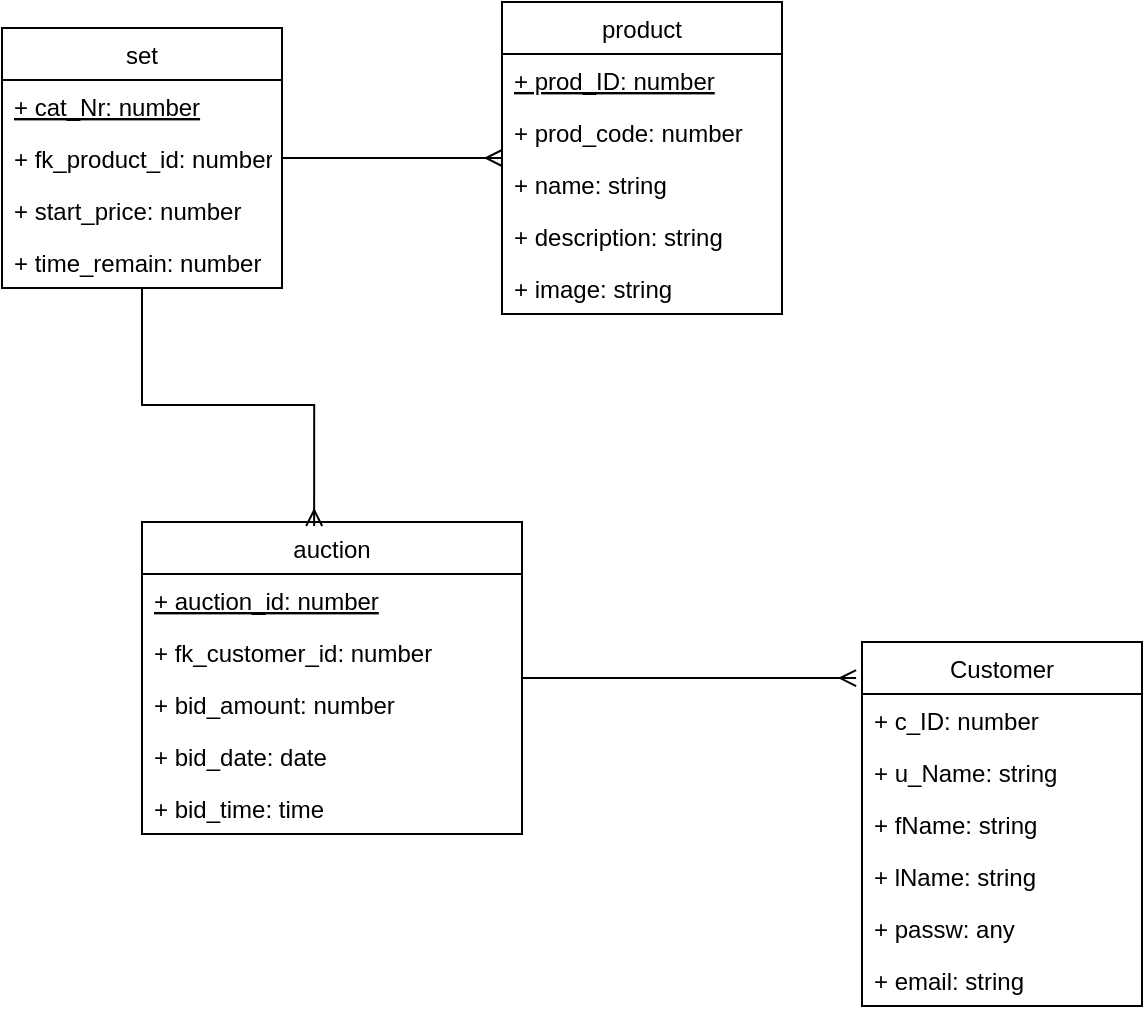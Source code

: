 <mxfile version="20.0.4" type="github" pages="5">
  <diagram id="Uc98a7W3Qt7E9h5NXm8I" name="EX3">
    <mxGraphModel dx="2062" dy="1152" grid="1" gridSize="10" guides="1" tooltips="1" connect="1" arrows="1" fold="1" page="1" pageScale="1" pageWidth="1169" pageHeight="827" math="0" shadow="0">
      <root>
        <mxCell id="0" />
        <mxCell id="1" parent="0" />
        <mxCell id="_niMRlumrysNtKm56VO0-18" value="" style="edgeStyle=orthogonalEdgeStyle;rounded=0;orthogonalLoop=1;jettySize=auto;html=1;endArrow=ERmany;endFill=0;" parent="1" source="_niMRlumrysNtKm56VO0-1" target="_niMRlumrysNtKm56VO0-13" edge="1">
          <mxGeometry relative="1" as="geometry" />
        </mxCell>
        <mxCell id="_niMRlumrysNtKm56VO0-33" value="" style="edgeStyle=orthogonalEdgeStyle;rounded=0;orthogonalLoop=1;jettySize=auto;html=1;endArrow=ERmany;endFill=0;entryX=0.453;entryY=0.013;entryDx=0;entryDy=0;entryPerimeter=0;" parent="1" source="_niMRlumrysNtKm56VO0-1" target="_niMRlumrysNtKm56VO0-27" edge="1">
          <mxGeometry relative="1" as="geometry" />
        </mxCell>
        <mxCell id="_niMRlumrysNtKm56VO0-1" value="set" style="swimlane;fontStyle=0;childLayout=stackLayout;horizontal=1;startSize=26;fillColor=none;horizontalStack=0;resizeParent=1;resizeParentMax=0;resizeLast=0;collapsible=1;marginBottom=0;" parent="1" vertex="1">
          <mxGeometry x="120" y="63" width="140" height="130" as="geometry" />
        </mxCell>
        <mxCell id="_niMRlumrysNtKm56VO0-2" value="+ cat_Nr: number" style="text;strokeColor=none;fillColor=none;align=left;verticalAlign=top;spacingLeft=4;spacingRight=4;overflow=hidden;rotatable=0;points=[[0,0.5],[1,0.5]];portConstraint=eastwest;fontStyle=4" parent="_niMRlumrysNtKm56VO0-1" vertex="1">
          <mxGeometry y="26" width="140" height="26" as="geometry" />
        </mxCell>
        <mxCell id="_niMRlumrysNtKm56VO0-10" value="+ fk_product_id: number" style="text;strokeColor=none;fillColor=none;align=left;verticalAlign=top;spacingLeft=4;spacingRight=4;overflow=hidden;rotatable=0;points=[[0,0.5],[1,0.5]];portConstraint=eastwest;fontStyle=0" parent="_niMRlumrysNtKm56VO0-1" vertex="1">
          <mxGeometry y="52" width="140" height="26" as="geometry" />
        </mxCell>
        <mxCell id="_niMRlumrysNtKm56VO0-3" value="+ start_price: number" style="text;strokeColor=none;fillColor=none;align=left;verticalAlign=top;spacingLeft=4;spacingRight=4;overflow=hidden;rotatable=0;points=[[0,0.5],[1,0.5]];portConstraint=eastwest;" parent="_niMRlumrysNtKm56VO0-1" vertex="1">
          <mxGeometry y="78" width="140" height="26" as="geometry" />
        </mxCell>
        <mxCell id="_niMRlumrysNtKm56VO0-4" value="+ time_remain: number" style="text;strokeColor=none;fillColor=none;align=left;verticalAlign=top;spacingLeft=4;spacingRight=4;overflow=hidden;rotatable=0;points=[[0,0.5],[1,0.5]];portConstraint=eastwest;" parent="_niMRlumrysNtKm56VO0-1" vertex="1">
          <mxGeometry y="104" width="140" height="26" as="geometry" />
        </mxCell>
        <mxCell id="_niMRlumrysNtKm56VO0-13" value="product" style="swimlane;fontStyle=0;childLayout=stackLayout;horizontal=1;startSize=26;fillColor=none;horizontalStack=0;resizeParent=1;resizeParentMax=0;resizeLast=0;collapsible=1;marginBottom=0;strokeColor=rgb(0, 0, 0);fontColor=rgb(0, 0, 0);" parent="1" vertex="1">
          <mxGeometry x="370" y="50" width="140" height="156" as="geometry" />
        </mxCell>
        <mxCell id="_niMRlumrysNtKm56VO0-14" value="+ prod_ID: number" style="text;strokeColor=none;fillColor=none;align=left;verticalAlign=top;spacingLeft=4;spacingRight=4;overflow=hidden;rotatable=0;points=[[0,0.5],[1,0.5]];portConstraint=eastwest;fontStyle=4" parent="_niMRlumrysNtKm56VO0-13" vertex="1">
          <mxGeometry y="26" width="140" height="26" as="geometry" />
        </mxCell>
        <mxCell id="_niMRlumrysNtKm56VO0-15" value="+ prod_code: number" style="text;strokeColor=none;fillColor=none;align=left;verticalAlign=top;spacingLeft=4;spacingRight=4;overflow=hidden;rotatable=0;points=[[0,0.5],[1,0.5]];portConstraint=eastwest;fontStyle=0" parent="_niMRlumrysNtKm56VO0-13" vertex="1">
          <mxGeometry y="52" width="140" height="26" as="geometry" />
        </mxCell>
        <mxCell id="_niMRlumrysNtKm56VO0-16" value="+ name: string" style="text;strokeColor=none;fillColor=none;align=left;verticalAlign=top;spacingLeft=4;spacingRight=4;overflow=hidden;rotatable=0;points=[[0,0.5],[1,0.5]];portConstraint=eastwest;" parent="_niMRlumrysNtKm56VO0-13" vertex="1">
          <mxGeometry y="78" width="140" height="26" as="geometry" />
        </mxCell>
        <mxCell id="_niMRlumrysNtKm56VO0-17" value="+ description: string" style="text;strokeColor=none;fillColor=none;align=left;verticalAlign=top;spacingLeft=4;spacingRight=4;overflow=hidden;rotatable=0;points=[[0,0.5],[1,0.5]];portConstraint=eastwest;" parent="_niMRlumrysNtKm56VO0-13" vertex="1">
          <mxGeometry y="104" width="140" height="26" as="geometry" />
        </mxCell>
        <mxCell id="_niMRlumrysNtKm56VO0-19" value="+ image: string" style="text;strokeColor=none;fillColor=none;align=left;verticalAlign=top;spacingLeft=4;spacingRight=4;overflow=hidden;rotatable=0;points=[[0,0.5],[1,0.5]];portConstraint=eastwest;" parent="_niMRlumrysNtKm56VO0-13" vertex="1">
          <mxGeometry y="130" width="140" height="26" as="geometry" />
        </mxCell>
        <mxCell id="_niMRlumrysNtKm56VO0-20" value="Customer" style="swimlane;fontStyle=0;childLayout=stackLayout;horizontal=1;startSize=26;fillColor=none;horizontalStack=0;resizeParent=1;resizeParentMax=0;resizeLast=0;collapsible=1;marginBottom=0;" parent="1" vertex="1">
          <mxGeometry x="550" y="370" width="140" height="182" as="geometry" />
        </mxCell>
        <mxCell id="_niMRlumrysNtKm56VO0-21" value="+ c_ID: number" style="text;strokeColor=none;fillColor=none;align=left;verticalAlign=top;spacingLeft=4;spacingRight=4;overflow=hidden;rotatable=0;points=[[0,0.5],[1,0.5]];portConstraint=eastwest;" parent="_niMRlumrysNtKm56VO0-20" vertex="1">
          <mxGeometry y="26" width="140" height="26" as="geometry" />
        </mxCell>
        <mxCell id="_niMRlumrysNtKm56VO0-22" value="+ u_Name: string" style="text;strokeColor=none;fillColor=none;align=left;verticalAlign=top;spacingLeft=4;spacingRight=4;overflow=hidden;rotatable=0;points=[[0,0.5],[1,0.5]];portConstraint=eastwest;" parent="_niMRlumrysNtKm56VO0-20" vertex="1">
          <mxGeometry y="52" width="140" height="26" as="geometry" />
        </mxCell>
        <mxCell id="_niMRlumrysNtKm56VO0-23" value="+ fName: string" style="text;strokeColor=none;fillColor=none;align=left;verticalAlign=top;spacingLeft=4;spacingRight=4;overflow=hidden;rotatable=0;points=[[0,0.5],[1,0.5]];portConstraint=eastwest;" parent="_niMRlumrysNtKm56VO0-20" vertex="1">
          <mxGeometry y="78" width="140" height="26" as="geometry" />
        </mxCell>
        <mxCell id="_niMRlumrysNtKm56VO0-24" value="+ lName: string" style="text;strokeColor=none;fillColor=none;align=left;verticalAlign=top;spacingLeft=4;spacingRight=4;overflow=hidden;rotatable=0;points=[[0,0.5],[1,0.5]];portConstraint=eastwest;" parent="_niMRlumrysNtKm56VO0-20" vertex="1">
          <mxGeometry y="104" width="140" height="26" as="geometry" />
        </mxCell>
        <mxCell id="_niMRlumrysNtKm56VO0-25" value="+ passw: any" style="text;strokeColor=none;fillColor=none;align=left;verticalAlign=top;spacingLeft=4;spacingRight=4;overflow=hidden;rotatable=0;points=[[0,0.5],[1,0.5]];portConstraint=eastwest;" parent="_niMRlumrysNtKm56VO0-20" vertex="1">
          <mxGeometry y="130" width="140" height="26" as="geometry" />
        </mxCell>
        <mxCell id="_niMRlumrysNtKm56VO0-26" value="+ email: string" style="text;strokeColor=none;fillColor=none;align=left;verticalAlign=top;spacingLeft=4;spacingRight=4;overflow=hidden;rotatable=0;points=[[0,0.5],[1,0.5]];portConstraint=eastwest;" parent="_niMRlumrysNtKm56VO0-20" vertex="1">
          <mxGeometry y="156" width="140" height="26" as="geometry" />
        </mxCell>
        <mxCell id="_niMRlumrysNtKm56VO0-34" value="" style="edgeStyle=orthogonalEdgeStyle;rounded=0;orthogonalLoop=1;jettySize=auto;html=1;endArrow=ERmany;endFill=0;entryX=-0.021;entryY=0.099;entryDx=0;entryDy=0;entryPerimeter=0;startArrow=none;startFill=0;" parent="1" source="_niMRlumrysNtKm56VO0-27" target="_niMRlumrysNtKm56VO0-20" edge="1">
          <mxGeometry relative="1" as="geometry" />
        </mxCell>
        <mxCell id="_niMRlumrysNtKm56VO0-27" value="auction" style="swimlane;fontStyle=0;childLayout=stackLayout;horizontal=1;startSize=26;fillColor=none;horizontalStack=0;resizeParent=1;resizeParentMax=0;resizeLast=0;collapsible=1;marginBottom=0;" parent="1" vertex="1">
          <mxGeometry x="190" y="310" width="190" height="156" as="geometry" />
        </mxCell>
        <mxCell id="_niMRlumrysNtKm56VO0-28" value="+ auction_id: number" style="text;strokeColor=none;fillColor=none;align=left;verticalAlign=top;spacingLeft=4;spacingRight=4;overflow=hidden;rotatable=0;points=[[0,0.5],[1,0.5]];portConstraint=eastwest;fontStyle=4" parent="_niMRlumrysNtKm56VO0-27" vertex="1">
          <mxGeometry y="26" width="190" height="26" as="geometry" />
        </mxCell>
        <mxCell id="_niMRlumrysNtKm56VO0-29" value="+ fk_customer_id: number" style="text;strokeColor=none;fillColor=none;align=left;verticalAlign=top;spacingLeft=4;spacingRight=4;overflow=hidden;rotatable=0;points=[[0,0.5],[1,0.5]];portConstraint=eastwest;" parent="_niMRlumrysNtKm56VO0-27" vertex="1">
          <mxGeometry y="52" width="190" height="26" as="geometry" />
        </mxCell>
        <mxCell id="_niMRlumrysNtKm56VO0-30" value="+ bid_amount: number" style="text;strokeColor=none;fillColor=none;align=left;verticalAlign=top;spacingLeft=4;spacingRight=4;overflow=hidden;rotatable=0;points=[[0,0.5],[1,0.5]];portConstraint=eastwest;" parent="_niMRlumrysNtKm56VO0-27" vertex="1">
          <mxGeometry y="78" width="190" height="26" as="geometry" />
        </mxCell>
        <mxCell id="_niMRlumrysNtKm56VO0-31" value="+ bid_date: date" style="text;strokeColor=none;fillColor=none;align=left;verticalAlign=top;spacingLeft=4;spacingRight=4;overflow=hidden;rotatable=0;points=[[0,0.5],[1,0.5]];portConstraint=eastwest;" parent="_niMRlumrysNtKm56VO0-27" vertex="1">
          <mxGeometry y="104" width="190" height="26" as="geometry" />
        </mxCell>
        <mxCell id="_niMRlumrysNtKm56VO0-32" value="+ bid_time: time" style="text;strokeColor=none;fillColor=none;align=left;verticalAlign=top;spacingLeft=4;spacingRight=4;overflow=hidden;rotatable=0;points=[[0,0.5],[1,0.5]];portConstraint=eastwest;" parent="_niMRlumrysNtKm56VO0-27" vertex="1">
          <mxGeometry y="130" width="190" height="26" as="geometry" />
        </mxCell>
      </root>
    </mxGraphModel>
  </diagram>
  <diagram id="Q_-LF2tFXpgodmzrMaQw" name="EX4">
    <mxGraphModel dx="2062" dy="1152" grid="1" gridSize="10" guides="1" tooltips="1" connect="1" arrows="1" fold="1" page="1" pageScale="1" pageWidth="1169" pageHeight="827" math="0" shadow="0">
      <root>
        <mxCell id="0" />
        <mxCell id="1" parent="0" />
        <mxCell id="OZX8set-cJApKoxIqD9H-13" value="" style="edgeStyle=orthogonalEdgeStyle;rounded=0;orthogonalLoop=1;jettySize=auto;html=1;startArrow=none;startFill=0;endArrow=none;endFill=0;" parent="1" source="OZX8set-cJApKoxIqD9H-1" target="OZX8set-cJApKoxIqD9H-7" edge="1">
          <mxGeometry relative="1" as="geometry">
            <Array as="points">
              <mxPoint x="820" y="228" />
              <mxPoint x="820" y="228" />
            </Array>
          </mxGeometry>
        </mxCell>
        <mxCell id="OZX8set-cJApKoxIqD9H-20" value="" style="edgeStyle=orthogonalEdgeStyle;rounded=0;orthogonalLoop=1;jettySize=auto;html=1;startArrow=none;startFill=0;endArrow=ERmany;endFill=0;entryX=0.5;entryY=0;entryDx=0;entryDy=0;" parent="1" source="OZX8set-cJApKoxIqD9H-1" target="OZX8set-cJApKoxIqD9H-14" edge="1">
          <mxGeometry relative="1" as="geometry">
            <Array as="points">
              <mxPoint x="590" y="590" />
              <mxPoint x="590" y="590" />
            </Array>
          </mxGeometry>
        </mxCell>
        <mxCell id="OZX8set-cJApKoxIqD9H-1" value="route" style="swimlane;fontStyle=0;childLayout=stackLayout;horizontal=1;startSize=26;fillColor=none;horizontalStack=0;resizeParent=1;resizeParentMax=0;resizeLast=0;collapsible=1;marginBottom=0;" parent="1" vertex="1">
          <mxGeometry x="560" y="150" width="240" height="182" as="geometry" />
        </mxCell>
        <mxCell id="OZX8set-cJApKoxIqD9H-2" value="+ route_code: number" style="text;strokeColor=none;fillColor=none;align=left;verticalAlign=top;spacingLeft=4;spacingRight=4;overflow=hidden;rotatable=0;points=[[0,0.5],[1,0.5]];portConstraint=eastwest;fontStyle=4" parent="OZX8set-cJApKoxIqD9H-1" vertex="1">
          <mxGeometry y="26" width="240" height="26" as="geometry" />
        </mxCell>
        <mxCell id="OZX8set-cJApKoxIqD9H-6" value="+ fk_bus_Nr: number" style="text;strokeColor=none;fillColor=none;align=left;verticalAlign=top;spacingLeft=4;spacingRight=4;overflow=hidden;rotatable=0;points=[[0,0.5],[1,0.5]];portConstraint=eastwest;fontStyle=0" parent="OZX8set-cJApKoxIqD9H-1" vertex="1">
          <mxGeometry y="52" width="240" height="26" as="geometry" />
        </mxCell>
        <mxCell id="OZX8set-cJApKoxIqD9H-18" value="+ fk_city_ID: number" style="text;strokeColor=none;fillColor=none;align=left;verticalAlign=top;spacingLeft=4;spacingRight=4;overflow=hidden;rotatable=0;points=[[0,0.5],[1,0.5]];portConstraint=eastwest;fontStyle=0" parent="OZX8set-cJApKoxIqD9H-1" vertex="1">
          <mxGeometry y="78" width="240" height="26" as="geometry" />
        </mxCell>
        <mxCell id="OZX8set-cJApKoxIqD9H-3" value="+ total_distance_km: number" style="text;strokeColor=none;fillColor=none;align=left;verticalAlign=top;spacingLeft=4;spacingRight=4;overflow=hidden;rotatable=0;points=[[0,0.5],[1,0.5]];portConstraint=eastwest;" parent="OZX8set-cJApKoxIqD9H-1" vertex="1">
          <mxGeometry y="104" width="240" height="26" as="geometry" />
        </mxCell>
        <mxCell id="OZX8set-cJApKoxIqD9H-4" value="+ route_source: string" style="text;strokeColor=none;fillColor=none;align=left;verticalAlign=top;spacingLeft=4;spacingRight=4;overflow=hidden;rotatable=0;points=[[0,0.5],[1,0.5]];portConstraint=eastwest;" parent="OZX8set-cJApKoxIqD9H-1" vertex="1">
          <mxGeometry y="130" width="240" height="26" as="geometry" />
        </mxCell>
        <mxCell id="OZX8set-cJApKoxIqD9H-5" value="+ route_destination: string" style="text;strokeColor=none;fillColor=none;align=left;verticalAlign=top;spacingLeft=4;spacingRight=4;overflow=hidden;rotatable=0;points=[[0,0.5],[1,0.5]];portConstraint=eastwest;" parent="OZX8set-cJApKoxIqD9H-1" vertex="1">
          <mxGeometry y="156" width="240" height="26" as="geometry" />
        </mxCell>
        <mxCell id="OZX8set-cJApKoxIqD9H-7" value="bus" style="swimlane;fontStyle=0;childLayout=stackLayout;horizontal=1;startSize=26;fillColor=none;horizontalStack=0;resizeParent=1;resizeParentMax=0;resizeLast=0;collapsible=1;marginBottom=0;strokeColor=rgb(0, 0, 0);fontColor=rgb(0, 0, 0);" parent="1" vertex="1">
          <mxGeometry x="880" y="150" width="240" height="156" as="geometry" />
        </mxCell>
        <mxCell id="OZX8set-cJApKoxIqD9H-8" value="+ bus_license_Nr: number" style="text;strokeColor=none;fillColor=none;align=left;verticalAlign=top;spacingLeft=4;spacingRight=4;overflow=hidden;rotatable=0;points=[[0,0.5],[1,0.5]];portConstraint=eastwest;fontStyle=4" parent="OZX8set-cJApKoxIqD9H-7" vertex="1">
          <mxGeometry y="26" width="240" height="26" as="geometry" />
        </mxCell>
        <mxCell id="OZX8set-cJApKoxIqD9H-9" value="+ model: string" style="text;strokeColor=none;fillColor=none;align=left;verticalAlign=top;spacingLeft=4;spacingRight=4;overflow=hidden;rotatable=0;points=[[0,0.5],[1,0.5]];portConstraint=eastwest;fontStyle=0" parent="OZX8set-cJApKoxIqD9H-7" vertex="1">
          <mxGeometry y="52" width="240" height="26" as="geometry" />
        </mxCell>
        <mxCell id="OZX8set-cJApKoxIqD9H-10" value="+ capacity: number" style="text;strokeColor=none;fillColor=none;align=left;verticalAlign=top;spacingLeft=4;spacingRight=4;overflow=hidden;rotatable=0;points=[[0,0.5],[1,0.5]];portConstraint=eastwest;" parent="OZX8set-cJApKoxIqD9H-7" vertex="1">
          <mxGeometry y="78" width="240" height="26" as="geometry" />
        </mxCell>
        <mxCell id="OZX8set-cJApKoxIqD9H-11" value="+ driver_fName: string" style="text;strokeColor=none;fillColor=none;align=left;verticalAlign=top;spacingLeft=4;spacingRight=4;overflow=hidden;rotatable=0;points=[[0,0.5],[1,0.5]];portConstraint=eastwest;" parent="OZX8set-cJApKoxIqD9H-7" vertex="1">
          <mxGeometry y="104" width="240" height="26" as="geometry" />
        </mxCell>
        <mxCell id="OZX8set-cJApKoxIqD9H-12" value="+ driver_lName: string" style="text;strokeColor=none;fillColor=none;align=left;verticalAlign=top;spacingLeft=4;spacingRight=4;overflow=hidden;rotatable=0;points=[[0,0.5],[1,0.5]];portConstraint=eastwest;" parent="OZX8set-cJApKoxIqD9H-7" vertex="1">
          <mxGeometry y="130" width="240" height="26" as="geometry" />
        </mxCell>
        <mxCell id="OZX8set-cJApKoxIqD9H-29" value="" style="edgeStyle=orthogonalEdgeStyle;rounded=0;orthogonalLoop=1;jettySize=auto;html=1;startArrow=ERmany;startFill=0;endArrow=none;endFill=0;" parent="1" source="OZX8set-cJApKoxIqD9H-14" target="OZX8set-cJApKoxIqD9H-24" edge="1">
          <mxGeometry relative="1" as="geometry">
            <Array as="points">
              <mxPoint x="350" y="655" />
              <mxPoint x="350" y="655" />
            </Array>
          </mxGeometry>
        </mxCell>
        <mxCell id="OZX8set-cJApKoxIqD9H-14" value="city" style="swimlane;fontStyle=0;childLayout=stackLayout;horizontal=1;startSize=26;fillColor=none;horizontalStack=0;resizeParent=1;resizeParentMax=0;resizeLast=0;collapsible=1;marginBottom=0;" parent="1" vertex="1">
          <mxGeometry x="470" y="640" width="240" height="130" as="geometry" />
        </mxCell>
        <mxCell id="OZX8set-cJApKoxIqD9H-15" value="+ city_ID: Number" style="text;strokeColor=none;fillColor=none;align=left;verticalAlign=top;spacingLeft=4;spacingRight=4;overflow=hidden;rotatable=0;points=[[0,0.5],[1,0.5]];portConstraint=eastwest;fontStyle=4" parent="OZX8set-cJApKoxIqD9H-14" vertex="1">
          <mxGeometry y="26" width="240" height="26" as="geometry" />
        </mxCell>
        <mxCell id="OZX8set-cJApKoxIqD9H-16" value="+ city_Name: string" style="text;strokeColor=none;fillColor=none;align=left;verticalAlign=top;spacingLeft=4;spacingRight=4;overflow=hidden;rotatable=0;points=[[0,0.5],[1,0.5]];portConstraint=eastwest;" parent="OZX8set-cJApKoxIqD9H-14" vertex="1">
          <mxGeometry y="52" width="240" height="26" as="geometry" />
        </mxCell>
        <mxCell id="OZX8set-cJApKoxIqD9H-17" value="+ stop_address: string" style="text;strokeColor=none;fillColor=none;align=left;verticalAlign=top;spacingLeft=4;spacingRight=4;overflow=hidden;rotatable=0;points=[[0,0.5],[1,0.5]];portConstraint=eastwest;" parent="OZX8set-cJApKoxIqD9H-14" vertex="1">
          <mxGeometry y="78" width="240" height="26" as="geometry" />
        </mxCell>
        <mxCell id="OZX8set-cJApKoxIqD9H-19" value="+ stop_phone_Nr: number" style="text;strokeColor=none;fillColor=none;align=left;verticalAlign=top;spacingLeft=4;spacingRight=4;overflow=hidden;rotatable=0;points=[[0,0.5],[1,0.5]];portConstraint=eastwest;" parent="OZX8set-cJApKoxIqD9H-14" vertex="1">
          <mxGeometry y="104" width="240" height="26" as="geometry" />
        </mxCell>
        <mxCell id="OZX8set-cJApKoxIqD9H-24" value="stop" style="swimlane;fontStyle=0;childLayout=stackLayout;horizontal=1;startSize=26;fillColor=none;horizontalStack=0;resizeParent=1;resizeParentMax=0;resizeLast=0;collapsible=1;marginBottom=0;strokeColor=rgb(0, 0, 0);fontColor=rgb(0, 0, 0);" parent="1" vertex="1">
          <mxGeometry x="60" y="583" width="240" height="104" as="geometry" />
        </mxCell>
        <mxCell id="OZX8set-cJApKoxIqD9H-25" value="+ stop_ID: Number" style="text;strokeColor=none;fillColor=none;align=left;verticalAlign=top;spacingLeft=4;spacingRight=4;overflow=hidden;rotatable=0;points=[[0,0.5],[1,0.5]];portConstraint=eastwest;fontStyle=4" parent="OZX8set-cJApKoxIqD9H-24" vertex="1">
          <mxGeometry y="26" width="240" height="26" as="geometry" />
        </mxCell>
        <mxCell id="OZX8set-cJApKoxIqD9H-30" value="+ fk_city_ID: Number" style="text;strokeColor=none;fillColor=none;align=left;verticalAlign=top;spacingLeft=4;spacingRight=4;overflow=hidden;rotatable=0;points=[[0,0.5],[1,0.5]];portConstraint=eastwest;fontStyle=0" parent="OZX8set-cJApKoxIqD9H-24" vertex="1">
          <mxGeometry y="52" width="240" height="26" as="geometry" />
        </mxCell>
        <mxCell id="OZX8set-cJApKoxIqD9H-28" value="+ stop_order_Nr: number" style="text;strokeColor=none;fillColor=none;align=left;verticalAlign=top;spacingLeft=4;spacingRight=4;overflow=hidden;rotatable=0;points=[[0,0.5],[1,0.5]];portConstraint=eastwest;" parent="OZX8set-cJApKoxIqD9H-24" vertex="1">
          <mxGeometry y="78" width="240" height="26" as="geometry" />
        </mxCell>
      </root>
    </mxGraphModel>
  </diagram>
  <diagram id="6dYL3V03wS8tE_spCbJj" name="ex5">
    <mxGraphModel dx="2062" dy="1152" grid="1" gridSize="10" guides="1" tooltips="1" connect="1" arrows="1" fold="1" page="1" pageScale="1" pageWidth="1169" pageHeight="827" math="0" shadow="0">
      <root>
        <mxCell id="0" />
        <mxCell id="1" parent="0" />
        <mxCell id="KSjEfCxT9xbc08JNbyfA-22" style="edgeStyle=orthogonalEdgeStyle;rounded=0;orthogonalLoop=1;jettySize=auto;html=1;entryX=0;entryY=0.183;entryDx=0;entryDy=0;entryPerimeter=0;startArrow=none;startFill=0;endArrow=ERmany;endFill=0;" edge="1" parent="1" source="KSjEfCxT9xbc08JNbyfA-1" target="KSjEfCxT9xbc08JNbyfA-7">
          <mxGeometry relative="1" as="geometry" />
        </mxCell>
        <mxCell id="KSjEfCxT9xbc08JNbyfA-23" style="edgeStyle=orthogonalEdgeStyle;rounded=0;orthogonalLoop=1;jettySize=auto;html=1;entryX=0.586;entryY=0.01;entryDx=0;entryDy=0;entryPerimeter=0;startArrow=none;startFill=0;endArrow=ERmany;endFill=0;" edge="1" parent="1" source="KSjEfCxT9xbc08JNbyfA-1" target="KSjEfCxT9xbc08JNbyfA-11">
          <mxGeometry relative="1" as="geometry">
            <Array as="points">
              <mxPoint x="512" y="250" />
            </Array>
          </mxGeometry>
        </mxCell>
        <mxCell id="KSjEfCxT9xbc08JNbyfA-1" value="UserProfile" style="swimlane;fontStyle=0;childLayout=stackLayout;horizontal=1;startSize=26;fillColor=none;horizontalStack=0;resizeParent=1;resizeParentMax=0;resizeLast=0;collapsible=1;marginBottom=0;" vertex="1" parent="1">
          <mxGeometry x="100" y="100" width="220" height="208" as="geometry" />
        </mxCell>
        <mxCell id="KSjEfCxT9xbc08JNbyfA-2" value="+ U_Name: string" style="text;strokeColor=none;fillColor=none;align=left;verticalAlign=top;spacingLeft=4;spacingRight=4;overflow=hidden;rotatable=0;points=[[0,0.5],[1,0.5]];portConstraint=eastwest;fontStyle=4" vertex="1" parent="KSjEfCxT9xbc08JNbyfA-1">
          <mxGeometry y="26" width="220" height="26" as="geometry" />
        </mxCell>
        <mxCell id="KSjEfCxT9xbc08JNbyfA-25" value="+ fk_phot_ID: Number" style="text;strokeColor=none;fillColor=none;align=left;verticalAlign=top;spacingLeft=4;spacingRight=4;overflow=hidden;rotatable=0;points=[[0,0.5],[1,0.5]];portConstraint=eastwest;fontStyle=0" vertex="1" parent="KSjEfCxT9xbc08JNbyfA-1">
          <mxGeometry y="52" width="220" height="26" as="geometry" />
        </mxCell>
        <mxCell id="KSjEfCxT9xbc08JNbyfA-26" value="+ fk_C_ID: Number" style="text;strokeColor=none;fillColor=none;align=left;verticalAlign=top;spacingLeft=4;spacingRight=4;overflow=hidden;rotatable=0;points=[[0,0.5],[1,0.5]];portConstraint=eastwest;fontStyle=0" vertex="1" parent="KSjEfCxT9xbc08JNbyfA-1">
          <mxGeometry y="78" width="220" height="26" as="geometry" />
        </mxCell>
        <mxCell id="KSjEfCxT9xbc08JNbyfA-3" value="+ u_password: string" style="text;strokeColor=none;fillColor=none;align=left;verticalAlign=top;spacingLeft=4;spacingRight=4;overflow=hidden;rotatable=0;points=[[0,0.5],[1,0.5]];portConstraint=eastwest;" vertex="1" parent="KSjEfCxT9xbc08JNbyfA-1">
          <mxGeometry y="104" width="220" height="26" as="geometry" />
        </mxCell>
        <mxCell id="KSjEfCxT9xbc08JNbyfA-4" value="+ fName: string" style="text;strokeColor=none;fillColor=none;align=left;verticalAlign=top;spacingLeft=4;spacingRight=4;overflow=hidden;rotatable=0;points=[[0,0.5],[1,0.5]];portConstraint=eastwest;" vertex="1" parent="KSjEfCxT9xbc08JNbyfA-1">
          <mxGeometry y="130" width="220" height="26" as="geometry" />
        </mxCell>
        <mxCell id="KSjEfCxT9xbc08JNbyfA-5" value="+ lName: string" style="text;strokeColor=none;fillColor=none;align=left;verticalAlign=top;spacingLeft=4;spacingRight=4;overflow=hidden;rotatable=0;points=[[0,0.5],[1,0.5]];portConstraint=eastwest;" vertex="1" parent="KSjEfCxT9xbc08JNbyfA-1">
          <mxGeometry y="156" width="220" height="26" as="geometry" />
        </mxCell>
        <mxCell id="KSjEfCxT9xbc08JNbyfA-6" value="+ val_email: string" style="text;strokeColor=none;fillColor=none;align=left;verticalAlign=top;spacingLeft=4;spacingRight=4;overflow=hidden;rotatable=0;points=[[0,0.5],[1,0.5]];portConstraint=eastwest;" vertex="1" parent="KSjEfCxT9xbc08JNbyfA-1">
          <mxGeometry y="182" width="220" height="26" as="geometry" />
        </mxCell>
        <mxCell id="KSjEfCxT9xbc08JNbyfA-7" value="comments" style="swimlane;fontStyle=0;childLayout=stackLayout;horizontal=1;startSize=26;fillColor=none;horizontalStack=0;resizeParent=1;resizeParentMax=0;resizeLast=0;collapsible=1;marginBottom=0;" vertex="1" parent="1">
          <mxGeometry x="490" y="70" width="200" height="104" as="geometry" />
        </mxCell>
        <mxCell id="KSjEfCxT9xbc08JNbyfA-8" value="+ c_ID: number" style="text;strokeColor=none;fillColor=none;align=left;verticalAlign=top;spacingLeft=4;spacingRight=4;overflow=hidden;rotatable=0;points=[[0,0.5],[1,0.5]];portConstraint=eastwest;fontStyle=4" vertex="1" parent="KSjEfCxT9xbc08JNbyfA-7">
          <mxGeometry y="26" width="200" height="26" as="geometry" />
        </mxCell>
        <mxCell id="KSjEfCxT9xbc08JNbyfA-9" value="+ c_content: text" style="text;strokeColor=none;fillColor=none;align=left;verticalAlign=top;spacingLeft=4;spacingRight=4;overflow=hidden;rotatable=0;points=[[0,0.5],[1,0.5]];portConstraint=eastwest;" vertex="1" parent="KSjEfCxT9xbc08JNbyfA-7">
          <mxGeometry y="52" width="200" height="26" as="geometry" />
        </mxCell>
        <mxCell id="KSjEfCxT9xbc08JNbyfA-10" value="+ c_post_date: date" style="text;strokeColor=none;fillColor=none;align=left;verticalAlign=top;spacingLeft=4;spacingRight=4;overflow=hidden;rotatable=0;points=[[0,0.5],[1,0.5]];portConstraint=eastwest;" vertex="1" parent="KSjEfCxT9xbc08JNbyfA-7">
          <mxGeometry y="78" width="200" height="26" as="geometry" />
        </mxCell>
        <mxCell id="KSjEfCxT9xbc08JNbyfA-20" value="" style="edgeStyle=orthogonalEdgeStyle;rounded=0;orthogonalLoop=1;jettySize=auto;html=1;startArrow=none;startFill=0;endArrow=ERmany;endFill=0;" edge="1" parent="1" source="KSjEfCxT9xbc08JNbyfA-11" target="KSjEfCxT9xbc08JNbyfA-16">
          <mxGeometry relative="1" as="geometry" />
        </mxCell>
        <mxCell id="KSjEfCxT9xbc08JNbyfA-11" value="photos" style="swimlane;fontStyle=0;childLayout=stackLayout;horizontal=1;startSize=26;fillColor=none;horizontalStack=0;resizeParent=1;resizeParentMax=0;resizeLast=0;collapsible=1;marginBottom=0;" vertex="1" parent="1">
          <mxGeometry x="430" y="360" width="140" height="130" as="geometry" />
        </mxCell>
        <mxCell id="KSjEfCxT9xbc08JNbyfA-12" value="+ phot_ID: Number" style="text;strokeColor=none;fillColor=none;align=left;verticalAlign=top;spacingLeft=4;spacingRight=4;overflow=hidden;rotatable=0;points=[[0,0.5],[1,0.5]];portConstraint=eastwest;fontStyle=4" vertex="1" parent="KSjEfCxT9xbc08JNbyfA-11">
          <mxGeometry y="26" width="140" height="26" as="geometry" />
        </mxCell>
        <mxCell id="KSjEfCxT9xbc08JNbyfA-24" value="+ fk_tag_ID: Number" style="text;strokeColor=none;fillColor=none;align=left;verticalAlign=top;spacingLeft=4;spacingRight=4;overflow=hidden;rotatable=0;points=[[0,0.5],[1,0.5]];portConstraint=eastwest;fontStyle=0" vertex="1" parent="KSjEfCxT9xbc08JNbyfA-11">
          <mxGeometry y="52" width="140" height="26" as="geometry" />
        </mxCell>
        <mxCell id="KSjEfCxT9xbc08JNbyfA-13" value="+ file_Name: string" style="text;strokeColor=none;fillColor=none;align=left;verticalAlign=top;spacingLeft=4;spacingRight=4;overflow=hidden;rotatable=0;points=[[0,0.5],[1,0.5]];portConstraint=eastwest;" vertex="1" parent="KSjEfCxT9xbc08JNbyfA-11">
          <mxGeometry y="78" width="140" height="26" as="geometry" />
        </mxCell>
        <mxCell id="KSjEfCxT9xbc08JNbyfA-14" value="+ description: string" style="text;strokeColor=none;fillColor=none;align=left;verticalAlign=top;spacingLeft=4;spacingRight=4;overflow=hidden;rotatable=0;points=[[0,0.5],[1,0.5]];portConstraint=eastwest;" vertex="1" parent="KSjEfCxT9xbc08JNbyfA-11">
          <mxGeometry y="104" width="140" height="26" as="geometry" />
        </mxCell>
        <mxCell id="KSjEfCxT9xbc08JNbyfA-16" value="tag_frame" style="swimlane;fontStyle=0;childLayout=stackLayout;horizontal=1;startSize=26;fillColor=none;horizontalStack=0;resizeParent=1;resizeParentMax=0;resizeLast=0;collapsible=1;marginBottom=0;strokeColor=rgb(0, 0, 0);fontColor=rgb(0, 0, 0);" vertex="1" parent="1">
          <mxGeometry x="90" y="373" width="140" height="104" as="geometry" />
        </mxCell>
        <mxCell id="KSjEfCxT9xbc08JNbyfA-17" value="+ tag_ID: Number" style="text;strokeColor=none;fillColor=none;align=left;verticalAlign=top;spacingLeft=4;spacingRight=4;overflow=hidden;rotatable=0;points=[[0,0.5],[1,0.5]];portConstraint=eastwest;fontStyle=4" vertex="1" parent="KSjEfCxT9xbc08JNbyfA-16">
          <mxGeometry y="26" width="140" height="26" as="geometry" />
        </mxCell>
        <mxCell id="KSjEfCxT9xbc08JNbyfA-21" value="+ fk_phot_ID: Number" style="text;strokeColor=none;fillColor=none;align=left;verticalAlign=top;spacingLeft=4;spacingRight=4;overflow=hidden;rotatable=0;points=[[0,0.5],[1,0.5]];portConstraint=eastwest;fontStyle=0" vertex="1" parent="KSjEfCxT9xbc08JNbyfA-16">
          <mxGeometry y="52" width="140" height="26" as="geometry" />
        </mxCell>
        <mxCell id="KSjEfCxT9xbc08JNbyfA-18" value="+ coordinate: number" style="text;strokeColor=none;fillColor=none;align=left;verticalAlign=top;spacingLeft=4;spacingRight=4;overflow=hidden;rotatable=0;points=[[0,0.5],[1,0.5]];portConstraint=eastwest;" vertex="1" parent="KSjEfCxT9xbc08JNbyfA-16">
          <mxGeometry y="78" width="140" height="26" as="geometry" />
        </mxCell>
      </root>
    </mxGraphModel>
  </diagram>
  <diagram id="r1M3W-BxVnaZ8Wg9MDbi" name="EX6">
    <mxGraphModel dx="2062" dy="1152" grid="1" gridSize="10" guides="1" tooltips="1" connect="1" arrows="1" fold="1" page="1" pageScale="1" pageWidth="1169" pageHeight="827" math="0" shadow="0">
      <root>
        <mxCell id="0" />
        <mxCell id="1" parent="0" />
        <mxCell id="BwSP2RLUpfrxn1b4UayM-11" style="edgeStyle=orthogonalEdgeStyle;rounded=0;orthogonalLoop=1;jettySize=auto;html=1;entryX=0;entryY=0.5;entryDx=0;entryDy=0;startArrow=none;startFill=0;endArrow=ERmany;endFill=0;" edge="1" parent="1" source="BwSP2RLUpfrxn1b4UayM-1" target="BwSP2RLUpfrxn1b4UayM-10">
          <mxGeometry relative="1" as="geometry" />
        </mxCell>
        <mxCell id="BwSP2RLUpfrxn1b4UayM-21" style="edgeStyle=orthogonalEdgeStyle;rounded=0;orthogonalLoop=1;jettySize=auto;html=1;startArrow=ERmany;startFill=0;endArrow=ERone;endFill=0;" edge="1" parent="1" source="BwSP2RLUpfrxn1b4UayM-1" target="BwSP2RLUpfrxn1b4UayM-13">
          <mxGeometry relative="1" as="geometry" />
        </mxCell>
        <mxCell id="BwSP2RLUpfrxn1b4UayM-1" value="    flights" style="swimlane;fontStyle=0;childLayout=stackLayout;horizontal=1;startSize=26;fillColor=none;horizontalStack=0;resizeParent=1;resizeParentMax=0;resizeLast=0;collapsible=1;marginBottom=0;" vertex="1" parent="1">
          <mxGeometry x="120" y="70" width="230" height="156" as="geometry" />
        </mxCell>
        <mxCell id="BwSP2RLUpfrxn1b4UayM-2" value="+ flight_ID: number" style="text;strokeColor=none;fillColor=none;align=left;verticalAlign=top;spacingLeft=4;spacingRight=4;overflow=hidden;rotatable=0;points=[[0,0.5],[1,0.5]];portConstraint=eastwest;fontStyle=4" vertex="1" parent="BwSP2RLUpfrxn1b4UayM-1">
          <mxGeometry y="26" width="230" height="26" as="geometry" />
        </mxCell>
        <mxCell id="BwSP2RLUpfrxn1b4UayM-12" value="+ fk_p_reg_Nr: number" style="text;strokeColor=none;fillColor=none;align=left;verticalAlign=top;spacingLeft=4;spacingRight=4;overflow=hidden;rotatable=0;points=[[0,0.5],[1,0.5]];portConstraint=eastwest;fontStyle=0" vertex="1" parent="BwSP2RLUpfrxn1b4UayM-1">
          <mxGeometry y="52" width="230" height="26" as="geometry" />
        </mxCell>
        <mxCell id="BwSP2RLUpfrxn1b4UayM-5" value="+ fk_ap_code: string" style="text;strokeColor=none;fillColor=none;align=left;verticalAlign=top;spacingLeft=4;spacingRight=4;overflow=hidden;rotatable=0;points=[[0,0.5],[1,0.5]];portConstraint=eastwest;fontStyle=0" vertex="1" parent="BwSP2RLUpfrxn1b4UayM-1">
          <mxGeometry y="78" width="230" height="26" as="geometry" />
        </mxCell>
        <mxCell id="BwSP2RLUpfrxn1b4UayM-3" value="+ f_origin: string" style="text;strokeColor=none;fillColor=none;align=left;verticalAlign=top;spacingLeft=4;spacingRight=4;overflow=hidden;rotatable=0;points=[[0,0.5],[1,0.5]];portConstraint=eastwest;" vertex="1" parent="BwSP2RLUpfrxn1b4UayM-1">
          <mxGeometry y="104" width="230" height="26" as="geometry" />
        </mxCell>
        <mxCell id="BwSP2RLUpfrxn1b4UayM-4" value="+ f_destination: string" style="text;strokeColor=none;fillColor=none;align=left;verticalAlign=top;spacingLeft=4;spacingRight=4;overflow=hidden;rotatable=0;points=[[0,0.5],[1,0.5]];portConstraint=eastwest;" vertex="1" parent="BwSP2RLUpfrxn1b4UayM-1">
          <mxGeometry y="130" width="230" height="26" as="geometry" />
        </mxCell>
        <mxCell id="BwSP2RLUpfrxn1b4UayM-6" value="airports" style="swimlane;fontStyle=0;childLayout=stackLayout;horizontal=1;startSize=26;fillColor=none;horizontalStack=0;resizeParent=1;resizeParentMax=0;resizeLast=0;collapsible=1;marginBottom=0;" vertex="1" parent="1">
          <mxGeometry x="460" y="70" width="140" height="130" as="geometry" />
        </mxCell>
        <mxCell id="BwSP2RLUpfrxn1b4UayM-7" value="+ ap_code: string" style="text;strokeColor=none;fillColor=none;align=left;verticalAlign=top;spacingLeft=4;spacingRight=4;overflow=hidden;rotatable=0;points=[[0,0.5],[1,0.5]];portConstraint=eastwest;fontStyle=4" vertex="1" parent="BwSP2RLUpfrxn1b4UayM-6">
          <mxGeometry y="26" width="140" height="26" as="geometry" />
        </mxCell>
        <mxCell id="BwSP2RLUpfrxn1b4UayM-10" value="+ fk_flight_ID: number" style="text;strokeColor=none;fillColor=none;align=left;verticalAlign=top;spacingLeft=4;spacingRight=4;overflow=hidden;rotatable=0;points=[[0,0.5],[1,0.5]];portConstraint=eastwest;fontStyle=0" vertex="1" parent="BwSP2RLUpfrxn1b4UayM-6">
          <mxGeometry y="52" width="140" height="26" as="geometry" />
        </mxCell>
        <mxCell id="BwSP2RLUpfrxn1b4UayM-8" value="+ ap_city: string" style="text;strokeColor=none;fillColor=none;align=left;verticalAlign=top;spacingLeft=4;spacingRight=4;overflow=hidden;rotatable=0;points=[[0,0.5],[1,0.5]];portConstraint=eastwest;" vertex="1" parent="BwSP2RLUpfrxn1b4UayM-6">
          <mxGeometry y="78" width="140" height="26" as="geometry" />
        </mxCell>
        <mxCell id="BwSP2RLUpfrxn1b4UayM-9" value="+ ap_country: string" style="text;strokeColor=none;fillColor=none;align=left;verticalAlign=top;spacingLeft=4;spacingRight=4;overflow=hidden;rotatable=0;points=[[0,0.5],[1,0.5]];portConstraint=eastwest;" vertex="1" parent="BwSP2RLUpfrxn1b4UayM-6">
          <mxGeometry y="104" width="140" height="26" as="geometry" />
        </mxCell>
        <mxCell id="BwSP2RLUpfrxn1b4UayM-13" value="planes" style="swimlane;fontStyle=0;childLayout=stackLayout;horizontal=1;startSize=26;fillColor=none;horizontalStack=0;resizeParent=1;resizeParentMax=0;resizeLast=0;collapsible=1;marginBottom=0;" vertex="1" parent="1">
          <mxGeometry x="150" y="362" width="170" height="182" as="geometry" />
        </mxCell>
        <mxCell id="BwSP2RLUpfrxn1b4UayM-14" value="+ p_reg_Nr: Number" style="text;strokeColor=none;fillColor=none;align=left;verticalAlign=top;spacingLeft=4;spacingRight=4;overflow=hidden;rotatable=0;points=[[0,0.5],[1,0.5]];portConstraint=eastwest;fontStyle=4" vertex="1" parent="BwSP2RLUpfrxn1b4UayM-13">
          <mxGeometry y="26" width="170" height="26" as="geometry" />
        </mxCell>
        <mxCell id="BwSP2RLUpfrxn1b4UayM-15" value="+ p_model: string" style="text;strokeColor=none;fillColor=none;align=left;verticalAlign=top;spacingLeft=4;spacingRight=4;overflow=hidden;rotatable=0;points=[[0,0.5],[1,0.5]];portConstraint=eastwest;" vertex="1" parent="BwSP2RLUpfrxn1b4UayM-13">
          <mxGeometry y="52" width="170" height="26" as="geometry" />
        </mxCell>
        <mxCell id="BwSP2RLUpfrxn1b4UayM-16" value="+ p_manufacturer: string" style="text;strokeColor=none;fillColor=none;align=left;verticalAlign=top;spacingLeft=4;spacingRight=4;overflow=hidden;rotatable=0;points=[[0,0.5],[1,0.5]];portConstraint=eastwest;" vertex="1" parent="BwSP2RLUpfrxn1b4UayM-13">
          <mxGeometry y="78" width="170" height="26" as="geometry" />
        </mxCell>
        <mxCell id="BwSP2RLUpfrxn1b4UayM-17" value="+ p_capacity: number" style="text;strokeColor=none;fillColor=none;align=left;verticalAlign=top;spacingLeft=4;spacingRight=4;overflow=hidden;rotatable=0;points=[[0,0.5],[1,0.5]];portConstraint=eastwest;" vertex="1" parent="BwSP2RLUpfrxn1b4UayM-13">
          <mxGeometry y="104" width="170" height="26" as="geometry" />
        </mxCell>
        <mxCell id="BwSP2RLUpfrxn1b4UayM-18" value="+ p_range_hours: number" style="text;strokeColor=none;fillColor=none;align=left;verticalAlign=top;spacingLeft=4;spacingRight=4;overflow=hidden;rotatable=0;points=[[0,0.5],[1,0.5]];portConstraint=eastwest;" vertex="1" parent="BwSP2RLUpfrxn1b4UayM-13">
          <mxGeometry y="130" width="170" height="26" as="geometry" />
        </mxCell>
        <mxCell id="BwSP2RLUpfrxn1b4UayM-20" value="+ p_date: date" style="text;strokeColor=none;fillColor=none;align=left;verticalAlign=top;spacingLeft=4;spacingRight=4;overflow=hidden;rotatable=0;points=[[0,0.5],[1,0.5]];portConstraint=eastwest;" vertex="1" parent="BwSP2RLUpfrxn1b4UayM-13">
          <mxGeometry y="156" width="170" height="26" as="geometry" />
        </mxCell>
      </root>
    </mxGraphModel>
  </diagram>
  <diagram id="QdAiM7hBWJMeeL9lkV4Z" name="E1-S1">
    <mxGraphModel dx="1217" dy="1117" grid="1" gridSize="10" guides="1" tooltips="1" connect="1" arrows="1" fold="1" page="1" pageScale="1" pageWidth="1169" pageHeight="827" math="0" shadow="0">
      <root>
        <mxCell id="0" />
        <mxCell id="1" parent="0" />
        <mxCell id="RMEdPf5oOmOqgPyczlw8-2" value="Library" style="ellipse;shape=cloud;whiteSpace=wrap;html=1;" vertex="1" parent="1">
          <mxGeometry x="380" y="300" width="290" height="160" as="geometry" />
        </mxCell>
        <mxCell id="RMEdPf5oOmOqgPyczlw8-3" value="Topics" style="ellipse;whiteSpace=wrap;html=1;" vertex="1" parent="1">
          <mxGeometry x="640" y="120" width="120" height="80" as="geometry" />
        </mxCell>
        <mxCell id="RMEdPf5oOmOqgPyczlw8-4" value="Authors" style="ellipse;whiteSpace=wrap;html=1;" vertex="1" parent="1">
          <mxGeometry x="400" y="60" width="120" height="80" as="geometry" />
        </mxCell>
        <mxCell id="RMEdPf5oOmOqgPyczlw8-5" value="Books" style="ellipse;whiteSpace=wrap;html=1;" vertex="1" parent="1">
          <mxGeometry x="170" y="160" width="120" height="80" as="geometry" />
        </mxCell>
        <mxCell id="RMEdPf5oOmOqgPyczlw8-6" value="Bought+Price" style="ellipse;whiteSpace=wrap;html=1;" vertex="1" parent="1">
          <mxGeometry x="500" y="170" width="120" height="80" as="geometry" />
        </mxCell>
        <mxCell id="RMEdPf5oOmOqgPyczlw8-7" value="Finished, Date" style="ellipse;whiteSpace=wrap;html=1;" vertex="1" parent="1">
          <mxGeometry x="310" y="210" width="120" height="80" as="geometry" />
        </mxCell>
      </root>
    </mxGraphModel>
  </diagram>
</mxfile>
